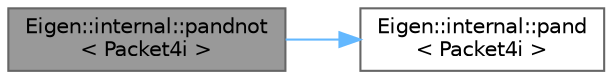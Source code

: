 digraph "Eigen::internal::pandnot&lt; Packet4i &gt;"
{
 // LATEX_PDF_SIZE
  bgcolor="transparent";
  edge [fontname=Helvetica,fontsize=10,labelfontname=Helvetica,labelfontsize=10];
  node [fontname=Helvetica,fontsize=10,shape=box,height=0.2,width=0.4];
  rankdir="LR";
  Node1 [id="Node000001",label="Eigen::internal::pandnot\l\< Packet4i \>",height=0.2,width=0.4,color="gray40", fillcolor="grey60", style="filled", fontcolor="black",tooltip=" "];
  Node1 -> Node2 [id="edge2_Node000001_Node000002",color="steelblue1",style="solid",tooltip=" "];
  Node2 [id="Node000002",label="Eigen::internal::pand\l\< Packet4i \>",height=0.2,width=0.4,color="grey40", fillcolor="white", style="filled",URL="$namespace_eigen_1_1internal.html#acaff78969deba7b5ad84b29634b0428b",tooltip=" "];
}

